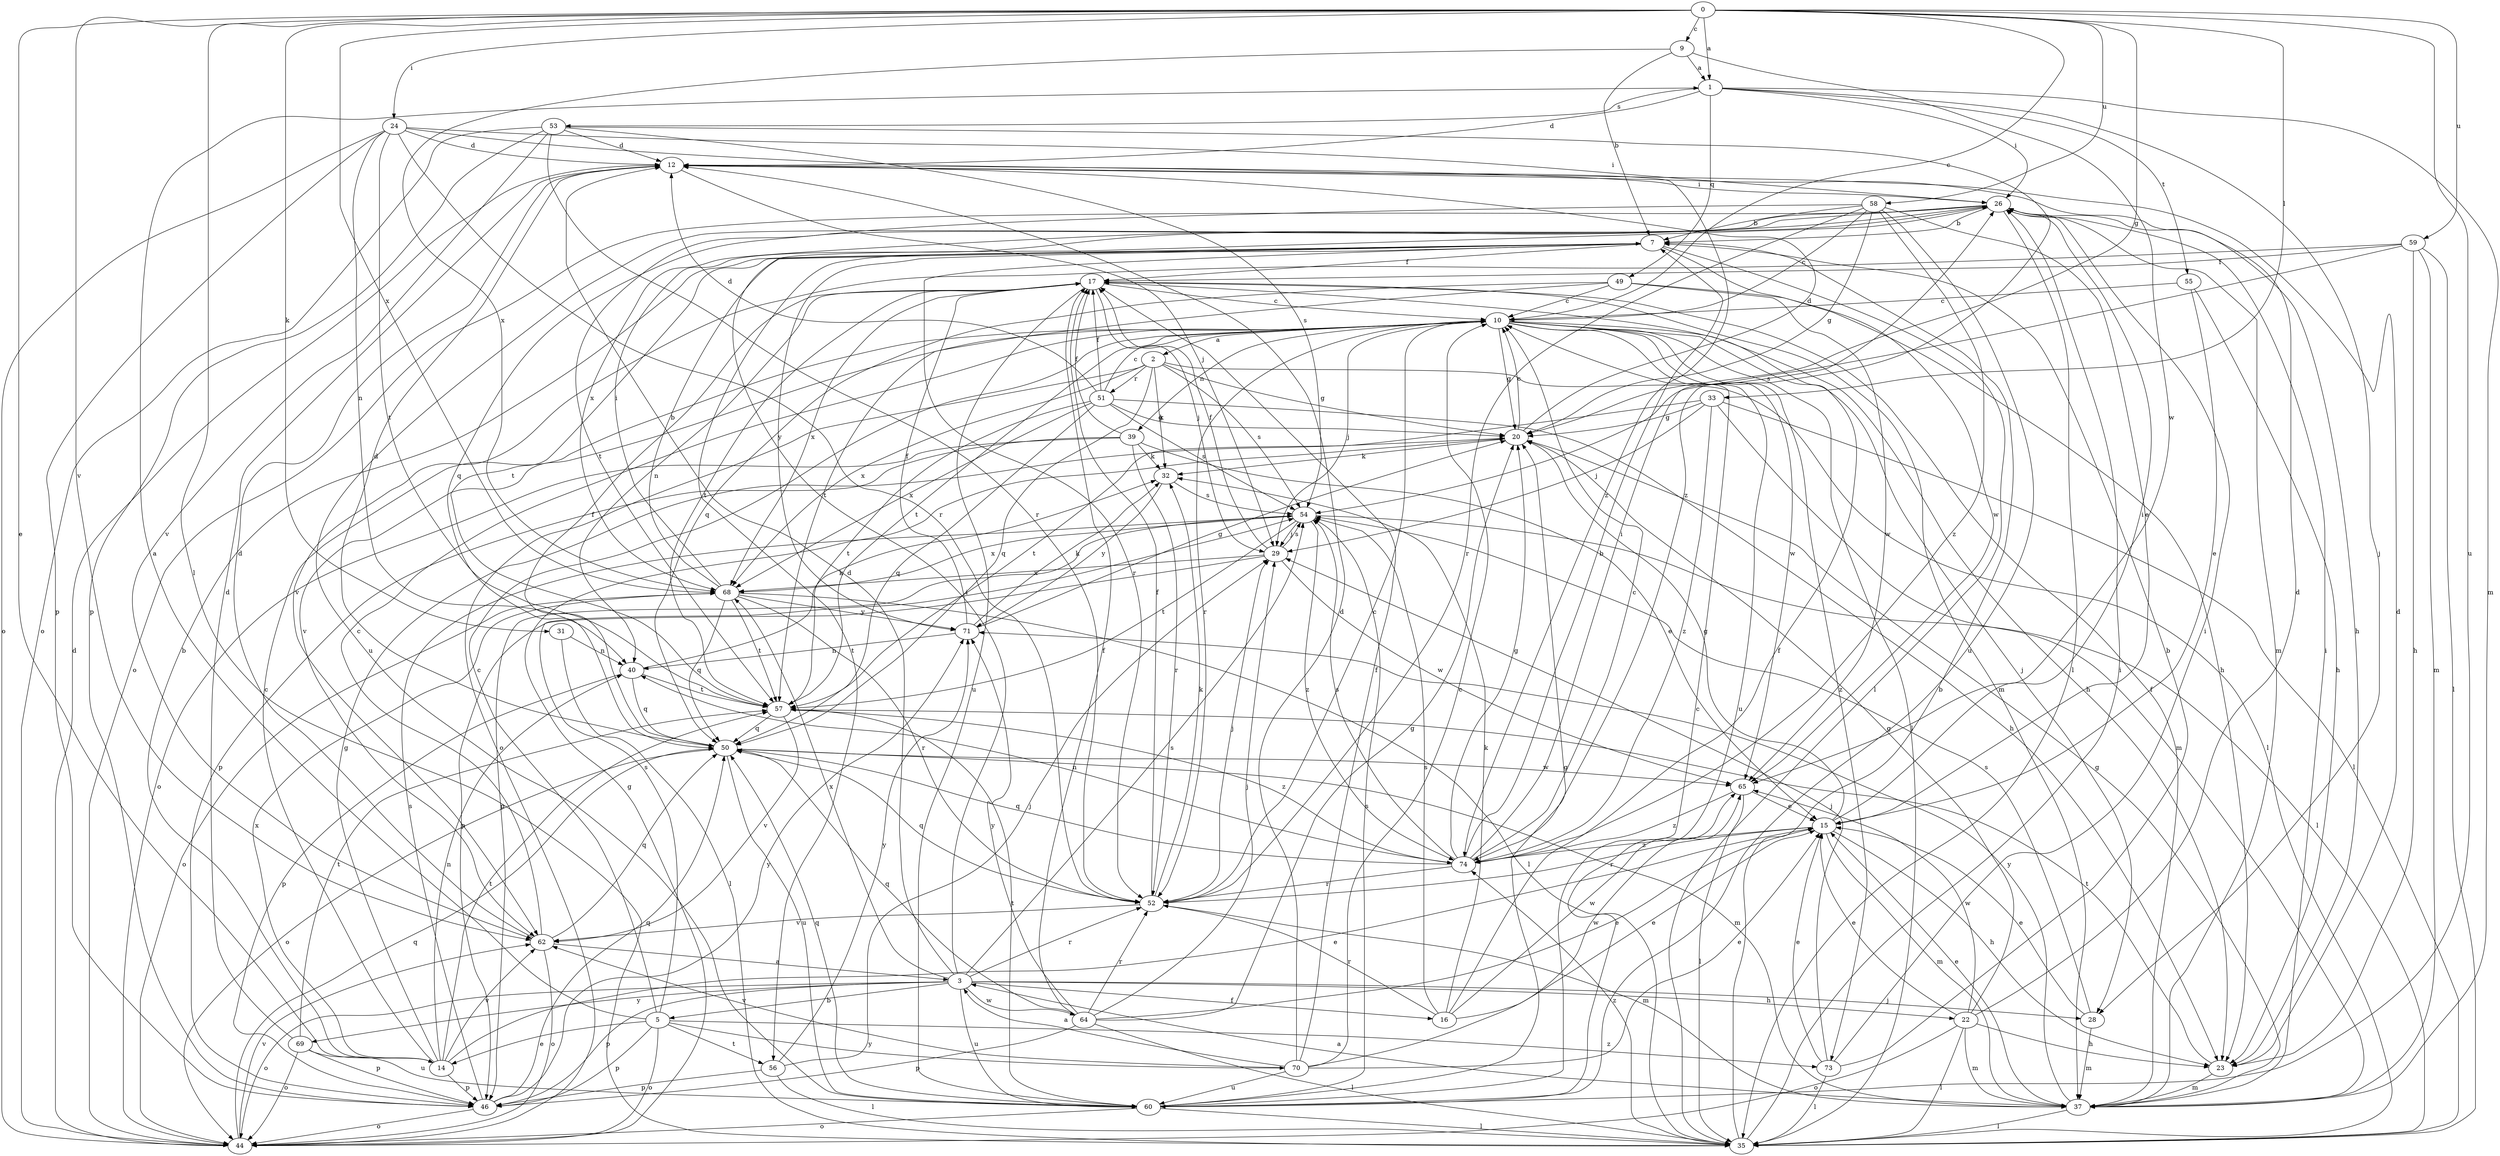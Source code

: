 strict digraph  {
0;
1;
2;
3;
5;
7;
9;
10;
12;
14;
15;
16;
17;
20;
22;
23;
24;
26;
28;
29;
31;
32;
33;
35;
37;
39;
40;
44;
46;
49;
50;
51;
52;
53;
54;
55;
56;
57;
58;
59;
60;
62;
64;
65;
68;
69;
70;
71;
73;
74;
0 -> 1  [label=a];
0 -> 9  [label=c];
0 -> 10  [label=c];
0 -> 14  [label=e];
0 -> 20  [label=g];
0 -> 24  [label=i];
0 -> 31  [label=k];
0 -> 33  [label=l];
0 -> 35  [label=l];
0 -> 58  [label=u];
0 -> 59  [label=u];
0 -> 60  [label=u];
0 -> 62  [label=v];
0 -> 68  [label=x];
1 -> 12  [label=d];
1 -> 26  [label=i];
1 -> 28  [label=j];
1 -> 37  [label=m];
1 -> 49  [label=q];
1 -> 53  [label=s];
1 -> 55  [label=t];
2 -> 20  [label=g];
2 -> 32  [label=k];
2 -> 35  [label=l];
2 -> 44  [label=o];
2 -> 50  [label=q];
2 -> 51  [label=r];
2 -> 54  [label=s];
2 -> 68  [label=x];
3 -> 5  [label=b];
3 -> 12  [label=d];
3 -> 16  [label=f];
3 -> 22  [label=h];
3 -> 26  [label=i];
3 -> 28  [label=j];
3 -> 44  [label=o];
3 -> 46  [label=p];
3 -> 52  [label=r];
3 -> 54  [label=s];
3 -> 60  [label=u];
3 -> 64  [label=w];
3 -> 68  [label=x];
3 -> 69  [label=y];
5 -> 1  [label=a];
5 -> 10  [label=c];
5 -> 14  [label=e];
5 -> 44  [label=o];
5 -> 46  [label=p];
5 -> 54  [label=s];
5 -> 56  [label=t];
5 -> 70  [label=y];
5 -> 73  [label=z];
7 -> 17  [label=f];
7 -> 35  [label=l];
7 -> 52  [label=r];
7 -> 56  [label=t];
7 -> 57  [label=t];
7 -> 65  [label=w];
7 -> 71  [label=y];
9 -> 1  [label=a];
9 -> 7  [label=b];
9 -> 65  [label=w];
9 -> 68  [label=x];
10 -> 2  [label=a];
10 -> 20  [label=g];
10 -> 23  [label=h];
10 -> 28  [label=j];
10 -> 29  [label=j];
10 -> 35  [label=l];
10 -> 39  [label=n];
10 -> 52  [label=r];
10 -> 57  [label=t];
10 -> 60  [label=u];
10 -> 62  [label=v];
10 -> 65  [label=w];
10 -> 73  [label=z];
12 -> 26  [label=i];
12 -> 29  [label=j];
14 -> 7  [label=b];
14 -> 10  [label=c];
14 -> 15  [label=e];
14 -> 20  [label=g];
14 -> 40  [label=n];
14 -> 46  [label=p];
14 -> 57  [label=t];
14 -> 62  [label=v];
14 -> 68  [label=x];
15 -> 20  [label=g];
15 -> 23  [label=h];
15 -> 26  [label=i];
15 -> 37  [label=m];
15 -> 52  [label=r];
15 -> 74  [label=z];
16 -> 15  [label=e];
16 -> 17  [label=f];
16 -> 32  [label=k];
16 -> 52  [label=r];
16 -> 54  [label=s];
16 -> 65  [label=w];
17 -> 10  [label=c];
17 -> 29  [label=j];
17 -> 37  [label=m];
17 -> 40  [label=n];
17 -> 57  [label=t];
17 -> 60  [label=u];
17 -> 68  [label=x];
20 -> 10  [label=c];
20 -> 12  [label=d];
20 -> 32  [label=k];
22 -> 12  [label=d];
22 -> 15  [label=e];
22 -> 20  [label=g];
22 -> 23  [label=h];
22 -> 35  [label=l];
22 -> 37  [label=m];
22 -> 44  [label=o];
22 -> 65  [label=w];
23 -> 12  [label=d];
23 -> 37  [label=m];
23 -> 57  [label=t];
24 -> 12  [label=d];
24 -> 26  [label=i];
24 -> 40  [label=n];
24 -> 44  [label=o];
24 -> 46  [label=p];
24 -> 52  [label=r];
24 -> 57  [label=t];
24 -> 74  [label=z];
26 -> 7  [label=b];
26 -> 23  [label=h];
26 -> 35  [label=l];
26 -> 37  [label=m];
26 -> 44  [label=o];
26 -> 50  [label=q];
26 -> 60  [label=u];
26 -> 68  [label=x];
28 -> 15  [label=e];
28 -> 37  [label=m];
28 -> 54  [label=s];
29 -> 17  [label=f];
29 -> 46  [label=p];
29 -> 54  [label=s];
29 -> 65  [label=w];
29 -> 68  [label=x];
31 -> 35  [label=l];
31 -> 40  [label=n];
32 -> 54  [label=s];
32 -> 71  [label=y];
33 -> 20  [label=g];
33 -> 29  [label=j];
33 -> 35  [label=l];
33 -> 37  [label=m];
33 -> 57  [label=t];
33 -> 74  [label=z];
35 -> 7  [label=b];
35 -> 26  [label=i];
35 -> 74  [label=z];
37 -> 3  [label=a];
37 -> 15  [label=e];
37 -> 17  [label=f];
37 -> 20  [label=g];
37 -> 26  [label=i];
37 -> 35  [label=l];
37 -> 71  [label=y];
39 -> 15  [label=e];
39 -> 17  [label=f];
39 -> 32  [label=k];
39 -> 44  [label=o];
39 -> 46  [label=p];
39 -> 52  [label=r];
40 -> 32  [label=k];
40 -> 46  [label=p];
40 -> 50  [label=q];
40 -> 57  [label=t];
44 -> 12  [label=d];
44 -> 20  [label=g];
44 -> 50  [label=q];
44 -> 62  [label=v];
46 -> 44  [label=o];
46 -> 50  [label=q];
46 -> 54  [label=s];
46 -> 71  [label=y];
49 -> 10  [label=c];
49 -> 23  [label=h];
49 -> 50  [label=q];
49 -> 57  [label=t];
49 -> 65  [label=w];
50 -> 12  [label=d];
50 -> 17  [label=f];
50 -> 37  [label=m];
50 -> 44  [label=o];
50 -> 60  [label=u];
50 -> 65  [label=w];
51 -> 10  [label=c];
51 -> 12  [label=d];
51 -> 17  [label=f];
51 -> 20  [label=g];
51 -> 23  [label=h];
51 -> 50  [label=q];
51 -> 54  [label=s];
51 -> 57  [label=t];
51 -> 68  [label=x];
52 -> 10  [label=c];
52 -> 17  [label=f];
52 -> 29  [label=j];
52 -> 32  [label=k];
52 -> 37  [label=m];
52 -> 50  [label=q];
52 -> 62  [label=v];
53 -> 12  [label=d];
53 -> 44  [label=o];
53 -> 46  [label=p];
53 -> 52  [label=r];
53 -> 54  [label=s];
53 -> 62  [label=v];
53 -> 74  [label=z];
54 -> 29  [label=j];
54 -> 35  [label=l];
54 -> 46  [label=p];
54 -> 57  [label=t];
54 -> 68  [label=x];
54 -> 74  [label=z];
55 -> 10  [label=c];
55 -> 15  [label=e];
55 -> 23  [label=h];
56 -> 29  [label=j];
56 -> 35  [label=l];
56 -> 46  [label=p];
56 -> 71  [label=y];
57 -> 50  [label=q];
57 -> 62  [label=v];
57 -> 74  [label=z];
58 -> 7  [label=b];
58 -> 10  [label=c];
58 -> 15  [label=e];
58 -> 20  [label=g];
58 -> 52  [label=r];
58 -> 57  [label=t];
58 -> 60  [label=u];
58 -> 74  [label=z];
59 -> 17  [label=f];
59 -> 23  [label=h];
59 -> 35  [label=l];
59 -> 37  [label=m];
59 -> 54  [label=s];
59 -> 62  [label=v];
60 -> 10  [label=c];
60 -> 20  [label=g];
60 -> 35  [label=l];
60 -> 44  [label=o];
60 -> 50  [label=q];
60 -> 54  [label=s];
60 -> 57  [label=t];
62 -> 3  [label=a];
62 -> 10  [label=c];
62 -> 12  [label=d];
62 -> 44  [label=o];
62 -> 50  [label=q];
64 -> 15  [label=e];
64 -> 17  [label=f];
64 -> 20  [label=g];
64 -> 29  [label=j];
64 -> 35  [label=l];
64 -> 46  [label=p];
64 -> 50  [label=q];
64 -> 52  [label=r];
64 -> 71  [label=y];
65 -> 15  [label=e];
65 -> 35  [label=l];
65 -> 74  [label=z];
68 -> 7  [label=b];
68 -> 26  [label=i];
68 -> 35  [label=l];
68 -> 44  [label=o];
68 -> 50  [label=q];
68 -> 52  [label=r];
68 -> 57  [label=t];
68 -> 71  [label=y];
69 -> 12  [label=d];
69 -> 44  [label=o];
69 -> 46  [label=p];
69 -> 57  [label=t];
69 -> 60  [label=u];
70 -> 3  [label=a];
70 -> 10  [label=c];
70 -> 12  [label=d];
70 -> 15  [label=e];
70 -> 17  [label=f];
70 -> 60  [label=u];
70 -> 62  [label=v];
70 -> 65  [label=w];
71 -> 17  [label=f];
71 -> 20  [label=g];
71 -> 32  [label=k];
71 -> 40  [label=n];
73 -> 7  [label=b];
73 -> 15  [label=e];
73 -> 26  [label=i];
73 -> 29  [label=j];
73 -> 35  [label=l];
74 -> 7  [label=b];
74 -> 10  [label=c];
74 -> 20  [label=g];
74 -> 26  [label=i];
74 -> 40  [label=n];
74 -> 50  [label=q];
74 -> 52  [label=r];
74 -> 54  [label=s];
}
